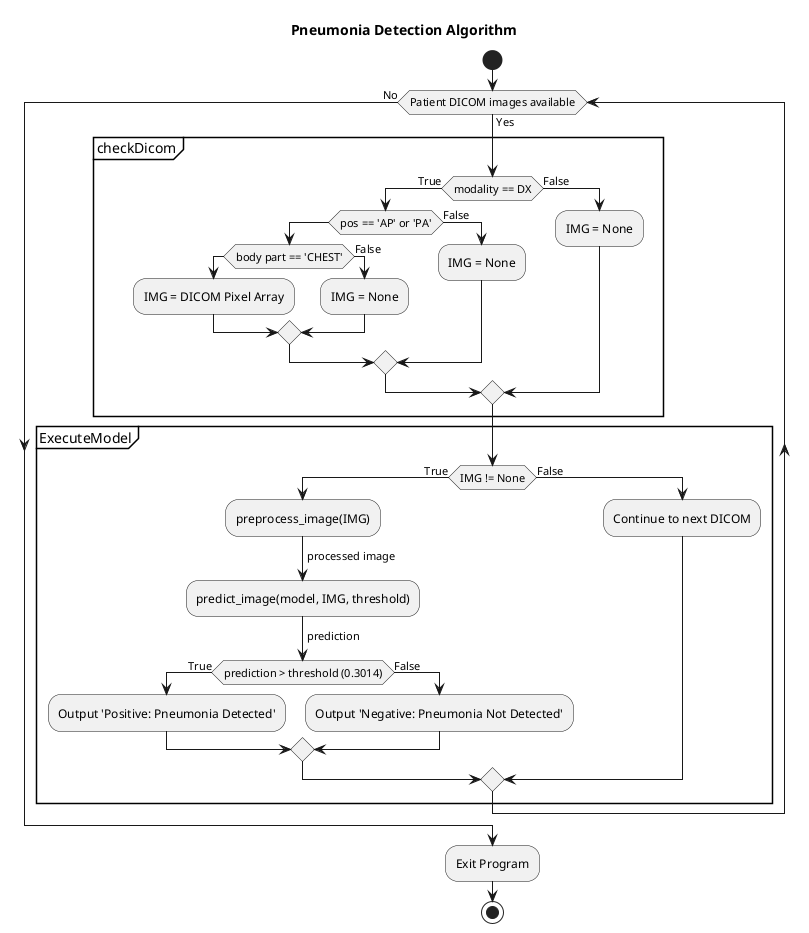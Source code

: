 @startuml

title Pneumonia Detection Algorithm


start
while(Patient DICOM images available) is (Yes)

partition checkDicom {
    if (modality == DX) then (True)
      
      if (pos == 'AP' or 'PA')
        if (body part == 'CHEST')
          :IMG = DICOM Pixel Array;
        else (False)
          :IMG = None;
        endif
      else (False)
        :IMG = None;
      endif
    else (False)
      :IMG = None;
    endif
}

partition ExecuteModel {
    if (IMG != None) then (True)
      :preprocess_image(IMG);
      ->processed image;
      :predict_image(model, IMG, threshold);
      ->prediction;
      if (prediction > threshold (0.3014)) then (True)
        :Output 'Positive: Pneumonia Detected';
      else (False)
        :Output 'Negative: Pneumonia Not Detected';
      endif
    else (False)
      :Continue to next DICOM;
    endif
}
endwhile (No);

:Exit Program;

stop

@enduml